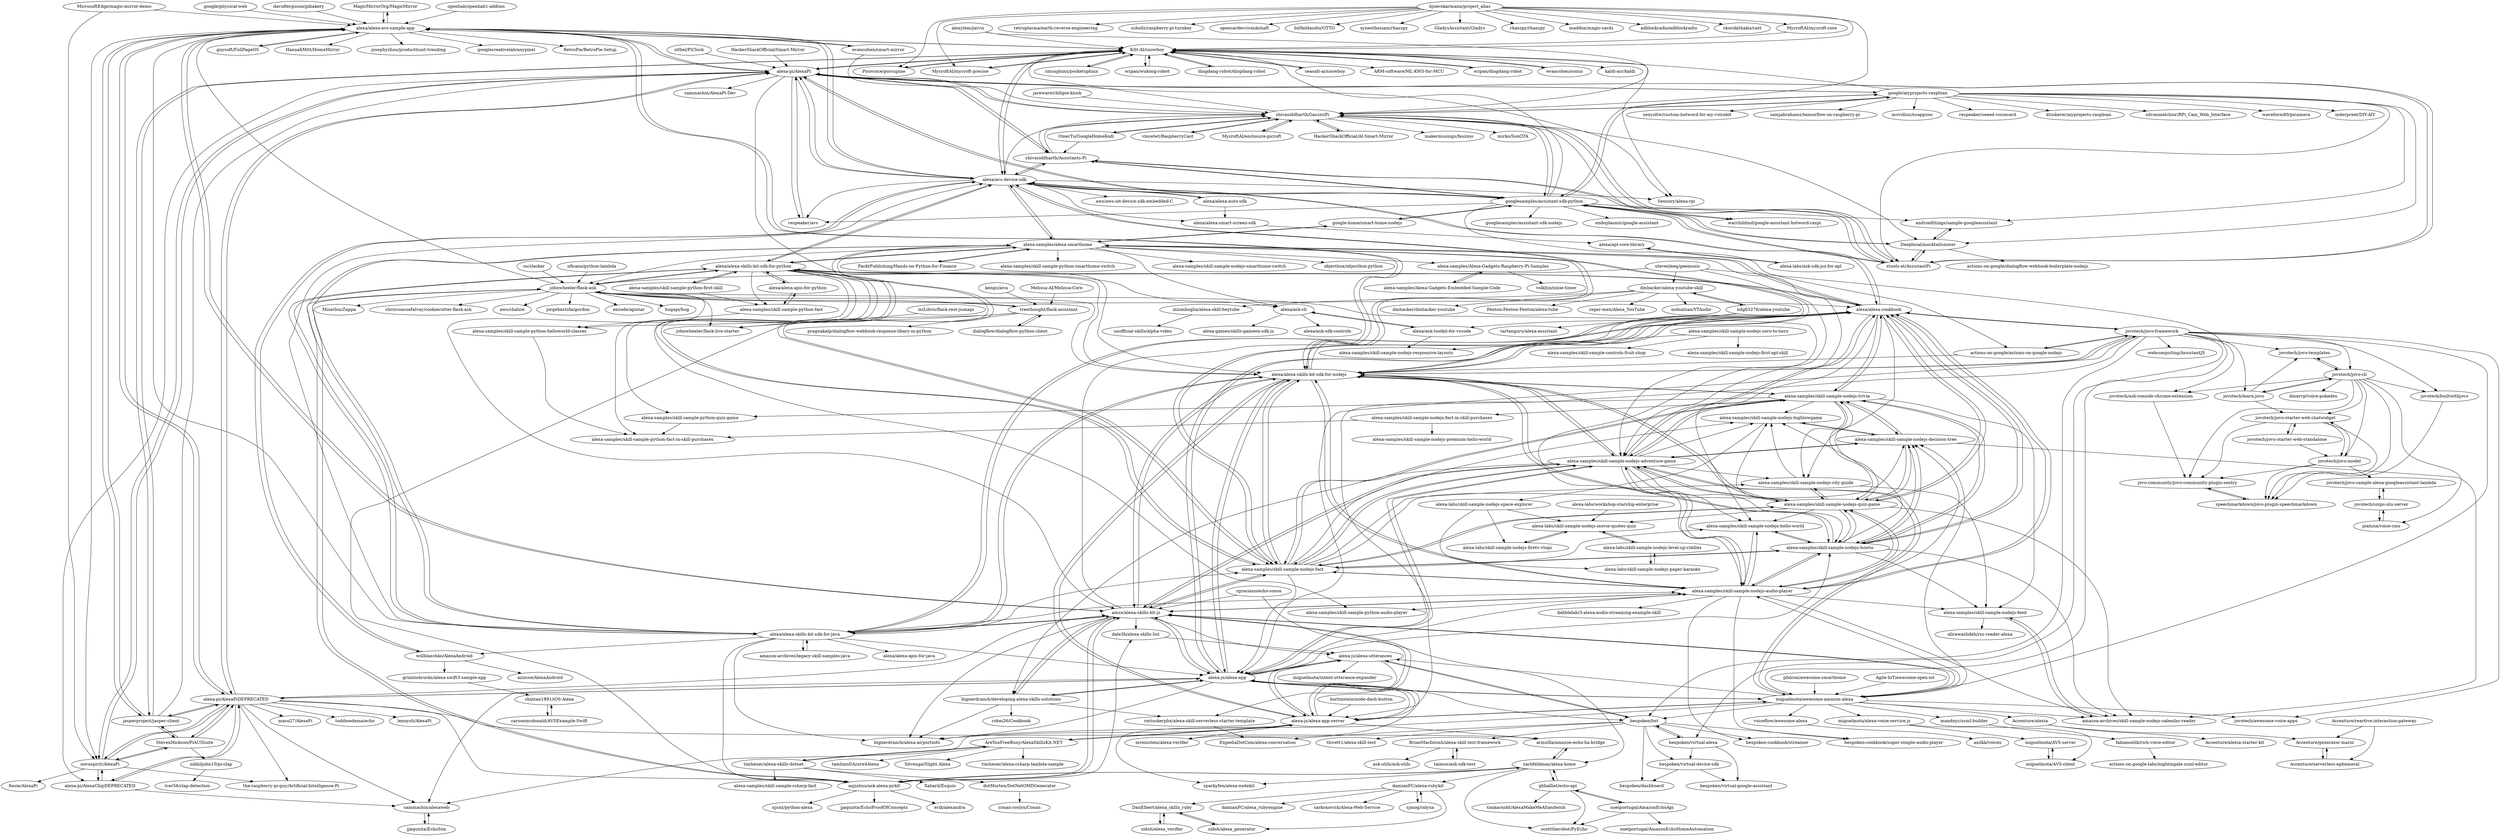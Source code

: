 digraph G {
"MagicMirrorOrg/MagicMirror" -> "alexa/alexa-avs-sample-app" ["e"=1]
"dingdang-robot/dingdang-robot" -> "Kitt-AI/snowboy" ["e"=1]
"cmusphinx/pocketsphinx" -> "Kitt-AI/snowboy" ["e"=1]
"openhab/openhab1-addons" -> "alexa/alexa-avs-sample-app" ["e"=1]
"wzpan/wukong-robot" -> "Kitt-AI/snowboy" ["e"=1]
"shivasiddharth/Assistants-Pi" -> "shivasiddharth/GassistPi"
"shivasiddharth/Assistants-Pi" -> "alexa-pi/AlexaPi"
"shivasiddharth/Assistants-Pi" -> "xtools-at/AssistantPi"
"shivasiddharth/Assistants-Pi" -> "googlesamples/assistant-sdk-python"
"shivasiddharth/Assistants-Pi" -> "alexa/avs-device-sdk"
"alexa/alexa-skills-kit-sdk-for-python" -> "alexa/alexa-apis-for-python"
"alexa/alexa-skills-kit-sdk-for-python" -> "alexa-samples/skill-sample-python-helloworld-classes"
"alexa/alexa-skills-kit-sdk-for-python" -> "johnwheeler/flask-ask"
"alexa/alexa-skills-kit-sdk-for-python" -> "alexa-samples/skill-sample-python-first-skill"
"alexa/alexa-skills-kit-sdk-for-python" -> "alexa-samples/skill-sample-python-fact"
"alexa/alexa-skills-kit-sdk-for-python" -> "alexa/alexa-skills-kit-sdk-for-java"
"alexa/alexa-skills-kit-sdk-for-python" -> "alexa/alexa-cookbook"
"alexa/alexa-skills-kit-sdk-for-python" -> "alexa/alexa-skills-kit-sdk-for-nodejs"
"alexa/alexa-skills-kit-sdk-for-python" -> "alexa-samples/alexa-smarthome"
"alexa/alexa-skills-kit-sdk-for-python" -> "alexa-samples/skill-sample-nodejs-fact"
"alexa/alexa-skills-kit-sdk-for-python" -> "alexa-samples/skill-sample-python-fact-in-skill-purchases"
"alexa/alexa-skills-kit-sdk-for-python" -> "alexa/avs-device-sdk"
"alexa/alexa-skills-kit-sdk-for-python" -> "alexa-samples/skill-sample-python-audio-player"
"alexa/alexa-skills-kit-sdk-for-python" -> "alexa-samples/skill-sample-python-quiz-game"
"alexa/alexa-skills-kit-sdk-for-python" -> "alexa/ask-cli"
"Picovoice/porcupine" -> "Kitt-AI/snowboy" ["e"=1]
"voiceflow/awesome-alexa" -> "anilkk/voicex"
"jasperproject/jasper-client" -> "alexa/alexa-avs-sample-app" ["e"=1]
"jasperproject/jasper-client" -> "Kitt-AI/snowboy" ["e"=1]
"jasperproject/jasper-client" -> "StevenHickson/PiAUISuite" ["e"=1]
"jasperproject/jasper-client" -> "alexa-pi/AlexaPiDEPRECATED" ["e"=1]
"jasperproject/jasper-client" -> "alexa-pi/AlexaPi" ["e"=1]
"Accenture/reactive-interaction-gateway" -> "Accenture/serverless-ephemeral" ["e"=1]
"Accenture/reactive-interaction-gateway" -> "Accenture/generator-mario" ["e"=1]
"MycroftAI/mycroft-precise" -> "Kitt-AI/snowboy" ["e"=1]
"bjoernkarmann/project_alias" -> "Picovoice/porcupine" ["e"=1]
"bjoernkarmann/project_alias" -> "Kitt-AI/snowboy"
"bjoernkarmann/project_alias" -> "retroplasma/earth-reverse-engineering" ["e"=1]
"bjoernkarmann/project_alias" -> "schollz/raspberry-pi-turnkey" ["e"=1]
"bjoernkarmann/project_alias" -> "MycroftAI/mycroft-precise" ["e"=1]
"bjoernkarmann/project_alias" -> "opencardev/crankshaft" ["e"=1]
"bjoernkarmann/project_alias" -> "bitfieldaudio/OTTO" ["e"=1]
"bjoernkarmann/project_alias" -> "synesthesiam/rhasspy" ["e"=1]
"bjoernkarmann/project_alias" -> "GladysAssistant/Gladys" ["e"=1]
"bjoernkarmann/project_alias" -> "rhasspy/rhasspy" ["e"=1]
"bjoernkarmann/project_alias" -> "maddox/magic-cards" ["e"=1]
"bjoernkarmann/project_alias" -> "MycroftAI/mycroft-core" ["e"=1]
"bjoernkarmann/project_alias" -> "adblockradio/adblockradio" ["e"=1]
"bjoernkarmann/project_alias" -> "shivasiddharth/GassistPi"
"bjoernkarmann/project_alias" -> "skorokithakis/catt" ["e"=1]
"os/slacker" -> "johnwheeler/flask-ask" ["e"=1]
"PacktPublishing/Hands-on-Python-for-Finance" -> "alexa-samples/alexa-smarthome" ["e"=1]
"pfalcon/awesome-smarthome" -> "miguelmota/awesome-amazon-alexa" ["e"=1]
"Accenture/serverless-ephemeral" -> "Accenture/generator-mario"
"jovotech/jovo-templates" -> "jovotech/jovo-cli"
"alexa-samples/Alexa-Gadgets-Raspberry-Pi-Samples" -> "alexa-samples/Alexa-Gadgets-Embedded-Sample-Code"
"alexa-samples/Alexa-Gadgets-Raspberry-Pi-Samples" -> "volkhin/nixie-timer"
"alexa-labs/workshop-starship-enterprise" -> "alexa-labs/skill-sample-nodejs-movie-quotes-quiz"
"amazon-archives/legacy-skill-samples-java" -> "alexa/alexa-skills-kit-sdk-for-java"
"dotMorten/DotNetOMDGenerator" -> "conan-roslyn/Conan"
"alexa/alexa-auto-sdk" -> "alexa/avs-device-sdk"
"alexa/alexa-auto-sdk" -> "alexa/alexa-smart-screen-sdk"
"fabiancelik/rich-voice-editor" -> "actions-on-google-labs/nightingale-ssml-editor"
"ndg63276/alexa-youtube" -> "dmhacker/alexa-youtube-skill"
"ndg63276/alexa-youtube" -> "alexa/ask-toolkit-for-vscode"
"ndg63276/alexa-youtube" -> "tartanguru/alexa-assistant" ["e"=1]
"alexa/alexa-apis-for-python" -> "alexa-samples/skill-sample-python-fact"
"alexa/alexa-apis-for-python" -> "alexa/alexa-skills-kit-sdk-for-python"
"alexa-samples/skill-sample-python-helloworld-classes" -> "alexa-samples/skill-sample-python-fact-in-skill-purchases"
"bespoken/virtual-alexa" -> "bespoken/virtual-device-sdk"
"bespoken/virtual-alexa" -> "bespoken/virtual-google-assistant"
"bespoken/virtual-alexa" -> "bespoken/bst"
"taimos/ask-sdk-test" -> "BrianMacIntosh/alexa-skill-test-framework"
"alexa/ask-toolkit-for-vscode" -> "alexa/ask-cli"
"alexa/ask-toolkit-for-vscode" -> "alexa-samples/skill-sample-nodejs-responsive-layouts"
"alexa-samples/skill-sample-nodejs-fact-in-skill-purchases" -> "alexa-samples/skill-sample-nodejs-premium-hello-world"
"alexa-samples/skill-sample-nodejs-fact-in-skill-purchases" -> "alexa-samples/skill-sample-python-fact-in-skill-purchases"
"jovotech/ask-console-chrome-extension" -> "jovo-community/jovo-community-plugin-sentry"
"alexa-labs/skill-sample-nodejs-movie-quotes-quiz" -> "alexa-labs/skill-sample-nodejs-level-up-riddles"
"alexa-labs/skill-sample-nodejs-movie-quotes-quiz" -> "alexa-labs/skill-sample-nodejs-firetv-vlogs"
"alexa-labs/skill-sample-nodejs-level-up-riddles" -> "alexa-labs/skill-sample-nodejs-movie-quotes-quiz"
"alexa-labs/skill-sample-nodejs-level-up-riddles" -> "alexa-labs/skill-sample-nodejs-pager-karaoke"
"jovotech/learn-jovo" -> "jovotech/jovo-cli"
"jovotech/learn-jovo" -> "jovotech/jovo-templates"
"jovotech/learn-jovo" -> "jovotech/jovo-starter-web-chatwidget"
"alexa/alexa-smart-screen-sdk" -> "alexa/apl-core-library"
"alexa-labs/skill-sample-nodejs-space-explorer" -> "alexa-labs/skill-sample-nodejs-firetv-vlogs"
"alexa-labs/skill-sample-nodejs-space-explorer" -> "alexa-labs/skill-sample-nodejs-pager-karaoke"
"alexa-labs/skill-sample-nodejs-space-explorer" -> "alexa-labs/skill-sample-nodejs-movie-quotes-quiz"
"alexa-samples/Alexa-Gadgets-Embedded-Sample-Code" -> "alexa-samples/Alexa-Gadgets-Raspberry-Pi-Samples"
"jovotech/builtwithjovo" -> "speechmarkdown/jovo-plugin-speechmarkdown"
"alexa-labs/skill-sample-nodejs-pager-karaoke" -> "alexa-labs/skill-sample-nodejs-level-up-riddles"
"alexa-labs/skill-sample-nodejs-firetv-vlogs" -> "alexa-labs/skill-sample-nodejs-movie-quotes-quiz"
"jovotech/jovo-model" -> "jovotech/jovo-starter-web-chatwidget"
"jovotech/jovo-model" -> "jovo-community/jovo-community-plugin-sentry"
"jovotech/jovo-model" -> "speechmarkdown/jovo-plugin-speechmarkdown"
"jovotech/jovo-model" -> "jovotech/jovo-sample-alexa-googleassistant-lambda"
"speechmarkdown/jovo-plugin-speechmarkdown" -> "jovo-community/jovo-community-plugin-sentry"
"google/physical-web" -> "alexa/alexa-avs-sample-app" ["e"=1]
"dialogflow/dialogflow-python-client" -> "treethought/flask-assistant" ["e"=1]
"zachfeldman/alexa-home" -> "ghballiet/echo-api"
"zachfeldman/alexa-home" -> "sparkyfen/alexa-nodekit"
"zachfeldman/alexa-home" -> "armzilla/amazon-echo-ha-bridge" ["e"=1]
"zachfeldman/alexa-home" -> "damianFC/alexa-rubykit"
"zachfeldman/alexa-home" -> "scotttherobot/PyEcho"
"zachfeldman/alexa-home" -> "anjishnu/ask-alexa-pykit"
"noelportugal/AmazonEchoApi" -> "ghballiet/echo-api"
"noelportugal/AmazonEchoApi" -> "noelportugal/AmazonEchoHomeAutomation"
"noelportugal/AmazonEchoApi" -> "scotttherobot/PyEcho"
"alexa-samples/skill-sample-nodejs-zero-to-hero" -> "alexa-samples/skill-sample-nodejs-first-apl-skill"
"alexa-samples/skill-sample-nodejs-zero-to-hero" -> "alexa-samples/skill-sample-nodejs-responsive-layouts"
"alexa-samples/skill-sample-nodejs-zero-to-hero" -> "alexa-samples/skill-sample-controls-fruit-shop"
"nikhiljohn10/pi-clap" -> "iver56/clap-detection"
"ghballiet/echo-api" -> "noelportugal/AmazonEchoApi"
"ghballiet/echo-api" -> "timkarnold/AlexaMakeMeASandwich"
"ghballiet/echo-api" -> "zachfeldman/alexa-home"
"ghballiet/echo-api" -> "scotttherobot/PyEcho"
"alexa-samples/skill-sample-python-first-skill" -> "alexa-samples/skill-sample-python-fact"
"alexa-samples/skill-sample-python-first-skill" -> "alexa/alexa-skills-kit-sdk-for-python"
"mlomboglia/alexa-skill-heytube" -> "unofficial-skills/alpha-video"
"alexa-labs/ask-sdk-jsx-for-apl" -> "alexa/apl-core-library"
"alexa/apl-core-library" -> "alexa-labs/ask-sdk-jsx-for-apl"
"jovo-community/jovo-community-plugin-sentry" -> "speechmarkdown/jovo-plugin-speechmarkdown"
"armzilla/amazon-echo-ha-bridge" -> "zachfeldman/alexa-home" ["e"=1]
"alexa-js/alexa-app" -> "alexa-js/alexa-app-server"
"alexa-js/alexa-app" -> "amzn/alexa-skills-kit-js"
"alexa-js/alexa-app" -> "alexa-js/alexa-utterances"
"alexa-js/alexa-app" -> "alexa/alexa-skills-kit-sdk-for-nodejs"
"alexa-js/alexa-app" -> "mreinstein/alexa-verifier"
"alexa-js/alexa-app" -> "alexa/alexa-cookbook"
"alexa-js/alexa-app" -> "miguelmota/awesome-amazon-alexa"
"alexa-js/alexa-app" -> "bignerdranch/developing-alexa-skills-solutions"
"alexa-js/alexa-app" -> "alexa-samples/skill-sample-nodejs-adventure-game"
"alexa-js/alexa-app" -> "alexa-samples/skill-sample-nodejs-howto"
"alexa-js/alexa-app" -> "alexa-samples/skill-sample-nodejs-audio-player"
"alexa-js/alexa-app" -> "alexa-pi/AlexaPiDEPRECATED"
"alexa-js/alexa-app" -> "bespoken/bst"
"alexa-js/alexa-app" -> "sammachin/alexaweb"
"alexa-js/alexa-app" -> "bignerdranch/alexa-airportinfo"
"alexa-js/alexa-app-server" -> "alexa-js/alexa-app"
"alexa-js/alexa-app-server" -> "alexa-js/alexa-utterances"
"alexa-js/alexa-app-server" -> "mreinstein/alexa-verifier"
"alexa-js/alexa-app-server" -> "AreYouFreeBusy/AlexaSkillsKit.NET"
"alexa-js/alexa-app-server" -> "miguelmota/awesome-amazon-alexa"
"alexa-js/alexa-app-server" -> "amzn/alexa-skills-kit-js"
"alexa-js/alexa-app-server" -> "sparkyfen/alexa-nodekit"
"alexa-js/alexa-app-server" -> "alexa/alexa-skills-kit-sdk-for-nodejs"
"alexa-js/alexa-app-server" -> "armzilla/amazon-echo-ha-bridge" ["e"=1]
"alexa-js/alexa-app-server" -> "bignerdranch/alexa-airportinfo"
"amzn/alexa-skills-kit-js" -> "alexa-js/alexa-app"
"amzn/alexa-skills-kit-js" -> "alexa/alexa-skills-kit-sdk-for-nodejs"
"amzn/alexa-skills-kit-js" -> "alexa/alexa-skills-kit-sdk-for-java"
"amzn/alexa-skills-kit-js" -> "alexa-samples/skill-sample-nodejs-adventure-game"
"amzn/alexa-skills-kit-js" -> "bignerdranch/developing-alexa-skills-solutions"
"amzn/alexa-skills-kit-js" -> "anjishnu/ask-alexa-pykit"
"amzn/alexa-skills-kit-js" -> "alexa-js/alexa-app-server"
"amzn/alexa-skills-kit-js" -> "alexa-samples/skill-sample-nodejs-fact"
"amzn/alexa-skills-kit-js" -> "alexa/alexa-avs-sample-app"
"amzn/alexa-skills-kit-js" -> "dale3h/alexa-skills-list"
"amzn/alexa-skills-kit-js" -> "alexa-samples/skill-sample-nodejs-audio-player"
"amzn/alexa-skills-kit-js" -> "alexa/alexa-cookbook"
"amzn/alexa-skills-kit-js" -> "bignerdranch/alexa-airportinfo"
"amzn/alexa-skills-kit-js" -> "miguelmota/awesome-amazon-alexa"
"amzn/alexa-skills-kit-js" -> "alexa-js/alexa-utterances"
"alexa/alexa-skills-kit-sdk-for-java" -> "amzn/alexa-skills-kit-js"
"alexa/alexa-skills-kit-sdk-for-java" -> "amazon-archives/legacy-skill-samples-java"
"alexa/alexa-skills-kit-sdk-for-java" -> "alexa/alexa-skills-kit-sdk-for-nodejs"
"alexa/alexa-skills-kit-sdk-for-java" -> "alexa/alexa-cookbook"
"alexa/alexa-skills-kit-sdk-for-java" -> "alexa/alexa-skills-kit-sdk-for-python"
"alexa/alexa-skills-kit-sdk-for-java" -> "alexa/alexa-apis-for-java"
"alexa/alexa-skills-kit-sdk-for-java" -> "willblaschko/AlexaAndroid"
"alexa/alexa-skills-kit-sdk-for-java" -> "alexa-samples/alexa-smarthome"
"alexa/alexa-skills-kit-sdk-for-java" -> "alexa-samples/skill-sample-nodejs-audio-player"
"alexa/alexa-skills-kit-sdk-for-java" -> "alexa-samples/skill-sample-nodejs-fact"
"alexa/alexa-skills-kit-sdk-for-java" -> "alexa-js/alexa-app"
"alexa/alexa-skills-kit-sdk-for-java" -> "anjishnu/ask-alexa-pykit"
"alexa/alexa-skills-kit-sdk-for-java" -> "alexa/avs-device-sdk"
"alexa/alexa-skills-kit-sdk-for-java" -> "bignerdranch/alexa-airportinfo"
"alexa/alexa-skills-kit-sdk-for-java" -> "alexa/alexa-avs-sample-app"
"rgraciano/echo-sonos" -> "zachfeldman/alexa-home" ["e"=1]
"rgraciano/echo-sonos" -> "amzn/alexa-skills-kit-js" ["e"=1]
"vincelwt/RaspberryCast" -> "shivasiddharth/GassistPi" ["e"=1]
"jjaquinta/EchoSim" -> "sammachin/alexaweb"
"n0bel/PiClock" -> "alexa-pi/AlexaPi" ["e"=1]
"anjishnu/ask-alexa-pykit" -> "johnwheeler/flask-ask"
"anjishnu/ask-alexa-pykit" -> "zachfeldman/alexa-home"
"anjishnu/ask-alexa-pykit" -> "amzn/alexa-skills-kit-js"
"anjishnu/ask-alexa-pykit" -> "jjaquinta/EchoProofOfConcepts"
"anjishnu/ask-alexa-pykit" -> "erik/alexandra" ["e"=1]
"anjishnu/ask-alexa-pykit" -> "njsnx/python-alexa"
"anjishnu/ask-alexa-pykit" -> "dale3h/alexa-skills-list"
"jovotech/snips-nlu-server" -> "jovotech/jovo-sample-alexa-googleassistant-lambda"
"jovotech/snips-nlu-server" -> "pialuna/voice-cms"
"seasalt-ai/snowboy" -> "Kitt-AI/snowboy" ["e"=1]
"AreYouFreeBusy/AlexaSkillsKit.NET" -> "tamhinsf/Azure4Alexa"
"AreYouFreeBusy/AlexaSkillsKit.NET" -> "timheuer/alexa-skills-dotnet"
"AreYouFreeBusy/AlexaSkillsKit.NET" -> "Silvenga/Slight.Alexa"
"AreYouFreeBusy/AlexaSkillsKit.NET" -> "timheuer/alexa-csharp-lambda-sample"
"AreYouFreeBusy/AlexaSkillsKit.NET" -> "alexa-js/alexa-app-server"
"pialuna/voice-cms" -> "jovotech/snips-nlu-server"
"damianFC/alexa-rubykit" -> "DanElbert/alexa_skills_ruby"
"damianFC/alexa-rubykit" -> "damianFC/alexa_rubyengine"
"damianFC/alexa-rubykit" -> "sidoh/alexa_generator"
"damianFC/alexa-rubykit" -> "sarkonovich/Alexa-Web-Service"
"damianFC/alexa-rubykit" -> "sjmog/ralyxa"
"jovotech/jovo-starter-web-chatwidget" -> "jovotech/jovo-model"
"jovotech/jovo-starter-web-chatwidget" -> "speechmarkdown/jovo-plugin-speechmarkdown"
"jovotech/jovo-starter-web-chatwidget" -> "jovo-community/jovo-community-plugin-sentry"
"jovotech/jovo-starter-web-chatwidget" -> "jovotech/jovo-starter-web-standalone"
"sidoh/alexa_generator" -> "DanElbert/alexa_skills_ruby"
"jovotech/jovo-starter-web-standalone" -> "jovotech/jovo-model"
"jovotech/jovo-starter-web-standalone" -> "jovotech/jovo-starter-web-chatwidget"
"alexa-pi/AlexaPiDEPRECATED" -> "novaspirit/AlexaPi"
"alexa-pi/AlexaPiDEPRECATED" -> "alexa-pi/AlexaPi"
"alexa-pi/AlexaPiDEPRECATED" -> "alexa-pi/AlexaChipDEPRECATED"
"alexa-pi/AlexaPiDEPRECATED" -> "alexa/alexa-avs-sample-app"
"alexa-pi/AlexaPiDEPRECATED" -> "maso27/AlexaPi"
"alexa-pi/AlexaPiDEPRECATED" -> "sammachin/alexaweb"
"alexa-pi/AlexaPiDEPRECATED" -> "StevenHickson/PiAUISuite"
"alexa-pi/AlexaPiDEPRECATED" -> "anjishnu/ask-alexa-pykit"
"alexa-pi/AlexaPiDEPRECATED" -> "alexa-js/alexa-app"
"alexa-pi/AlexaPiDEPRECATED" -> "toddmedema/echo" ["e"=1]
"alexa-pi/AlexaPiDEPRECATED" -> "the-raspberry-pi-guy/Artificial-Intelligence-Pi"
"alexa-pi/AlexaPiDEPRECATED" -> "armzilla/amazon-echo-ha-bridge" ["e"=1]
"alexa-pi/AlexaPiDEPRECATED" -> "amzn/alexa-skills-kit-js"
"alexa-pi/AlexaPiDEPRECATED" -> "jasperproject/jasper-client" ["e"=1]
"alexa-pi/AlexaPiDEPRECATED" -> "lennysh/AlexaPi"
"evancohen/smart-mirror" -> "alexa/alexa-avs-sample-app" ["e"=1]
"evancohen/smart-mirror" -> "shivasiddharth/GassistPi" ["e"=1]
"Melissa-AI/Melissa-Core" -> "treethought/flask-assistant" ["e"=1]
"guysoft/FullPageOS" -> "alexa/alexa-avs-sample-app" ["e"=1]
"novaspirit/AlexaPi" -> "alexa-pi/AlexaPiDEPRECATED"
"novaspirit/AlexaPi" -> "the-raspberry-pi-guy/Artificial-Intelligence-Pi"
"novaspirit/AlexaPi" -> "flooie/AlexaPi"
"novaspirit/AlexaPi" -> "StevenHickson/PiAUISuite"
"novaspirit/AlexaPi" -> "alexa-pi/AlexaPi"
"novaspirit/AlexaPi" -> "alexa-pi/AlexaChipDEPRECATED"
"kengz/aiva" -> "treethought/flask-assistant" ["e"=1]
"hortinstein/node-dash-button" -> "alexa-js/alexa-app-server" ["e"=1]
"alexa-pi/AlexaChipDEPRECATED" -> "alexa-pi/AlexaPiDEPRECATED"
"alexa-pi/AlexaChipDEPRECATED" -> "sammachin/alexaweb"
"alexa-pi/AlexaChipDEPRECATED" -> "novaspirit/AlexaPi"
"alexa-js/alexa-utterances" -> "alexa-js/alexa-app"
"alexa-js/alexa-utterances" -> "alexa-js/alexa-app-server"
"alexa-js/alexa-utterances" -> "miguelmota/intent-utterance-expander"
"alexa-js/alexa-utterances" -> "bespoken/bst"
"alexa-js/alexa-utterances" -> "rmtuckerphx/alexa-skill-serverless-starter-template"
"miguelmota/awesome-amazon-alexa" -> "alexa-js/alexa-app"
"miguelmota/awesome-amazon-alexa" -> "alexa-js/alexa-app-server"
"miguelmota/awesome-amazon-alexa" -> "voiceflow/awesome-alexa"
"miguelmota/awesome-amazon-alexa" -> "sammachin/alexaweb"
"miguelmota/awesome-amazon-alexa" -> "miguelmota/alexa-voice-service.js"
"miguelmota/awesome-amazon-alexa" -> "bespoken/bst"
"miguelmota/awesome-amazon-alexa" -> "alexa-js/alexa-utterances"
"miguelmota/awesome-amazon-alexa" -> "alexa-samples/skill-sample-nodejs-adventure-game"
"miguelmota/awesome-amazon-alexa" -> "jovotech/awesome-voice-apps"
"miguelmota/awesome-amazon-alexa" -> "alexa-samples/skill-sample-nodejs-decision-tree"
"miguelmota/awesome-amazon-alexa" -> "amazon-archives/skill-sample-nodejs-calendar-reader"
"miguelmota/awesome-amazon-alexa" -> "Accenture/alexia"
"miguelmota/awesome-amazon-alexa" -> "amzn/alexa-skills-kit-js"
"miguelmota/awesome-amazon-alexa" -> "alexa-samples/skill-sample-nodejs-audio-player"
"miguelmota/awesome-amazon-alexa" -> "mandnyc/ssml-builder"
"Accenture/generator-mario" -> "Accenture/serverless-ephemeral"
"sammachin/alexaweb" -> "jjaquinta/EchoSim"
"sidoh/alexa_verifier" -> "DanElbert/alexa_skills_ruby"
"jovotech/jovo-sample-alexa-googleassistant-lambda" -> "jovotech/snips-nlu-server"
"carsonmcdonald/AVSExample-Swift" -> "chintan1891/iOS-Alexa"
"miguelmota/AVS-server" -> "miguelmota/AVS-client"
"miguelmota/AVS-client" -> "miguelmota/AVS-server"
"alexa/alexa-avs-sample-app" -> "alexa-pi/AlexaPi"
"alexa/alexa-avs-sample-app" -> "alexa-pi/AlexaPiDEPRECATED"
"alexa/alexa-avs-sample-app" -> "Kitt-AI/snowboy"
"alexa/alexa-avs-sample-app" -> "alexa/alexa-skills-kit-sdk-for-nodejs"
"alexa/alexa-avs-sample-app" -> "jasperproject/jasper-client" ["e"=1]
"alexa/alexa-avs-sample-app" -> "amzn/alexa-skills-kit-js"
"alexa/alexa-avs-sample-app" -> "alexa/avs-device-sdk"
"alexa/alexa-avs-sample-app" -> "HannahMitt/HomeMirror" ["e"=1]
"alexa/alexa-avs-sample-app" -> "josephyzhou/producthunt-trending" ["e"=1]
"alexa/alexa-avs-sample-app" -> "MagicMirrorOrg/MagicMirror" ["e"=1]
"alexa/alexa-avs-sample-app" -> "googlecreativelab/anypixel" ["e"=1]
"alexa/alexa-avs-sample-app" -> "novaspirit/AlexaPi"
"alexa/alexa-avs-sample-app" -> "RetroPie/RetroPie-Setup" ["e"=1]
"alexa/alexa-avs-sample-app" -> "evancohen/smart-mirror" ["e"=1]
"alexa/alexa-avs-sample-app" -> "guysoft/FullPageOS" ["e"=1]
"willblaschko/AlexaAndroid" -> "azizcse/AlexaAndroid"
"willblaschko/AlexaAndroid" -> "alexa/avs-device-sdk"
"willblaschko/AlexaAndroid" -> "grimlockrocks/alexa-swift3-sample-app"
"Kitt-AI/snowboy" -> "Picovoice/porcupine" ["e"=1]
"Kitt-AI/snowboy" -> "seasalt-ai/snowboy" ["e"=1]
"Kitt-AI/snowboy" -> "cmusphinx/pocketsphinx" ["e"=1]
"Kitt-AI/snowboy" -> "wzpan/wukong-robot" ["e"=1]
"Kitt-AI/snowboy" -> "MycroftAI/mycroft-precise" ["e"=1]
"Kitt-AI/snowboy" -> "alexa/alexa-avs-sample-app"
"Kitt-AI/snowboy" -> "ARM-software/ML-KWS-for-MCU" ["e"=1]
"Kitt-AI/snowboy" -> "dingdang-robot/dingdang-robot" ["e"=1]
"Kitt-AI/snowboy" -> "alexa/avs-device-sdk"
"Kitt-AI/snowboy" -> "Sensory/alexa-rpi"
"Kitt-AI/snowboy" -> "jasperproject/jasper-client" ["e"=1]
"Kitt-AI/snowboy" -> "alexa-pi/AlexaPi"
"Kitt-AI/snowboy" -> "wzpan/dingdang-robot" ["e"=1]
"Kitt-AI/snowboy" -> "evancohen/sonus" ["e"=1]
"Kitt-AI/snowboy" -> "kaldi-asr/kaldi" ["e"=1]
"MycroftAI/mycroft-core" -> "Kitt-AI/snowboy" ["e"=1]
"alexylem/jarvis" -> "Kitt-AI/snowboy" ["e"=1]
"alexylem/jarvis" -> "shivasiddharth/GassistPi" ["e"=1]
"Agile-IoT/awesome-open-iot" -> "miguelmota/awesome-amazon-alexa" ["e"=1]
"johnwheeler/flask-ask" -> "anjishnu/ask-alexa-pykit"
"johnwheeler/flask-ask" -> "treethought/flask-assistant"
"johnwheeler/flask-ask" -> "alexa/alexa-skills-kit-sdk-for-python"
"johnwheeler/flask-ask" -> "Miserlou/Zappa" ["e"=1]
"johnwheeler/flask-ask" -> "chrisvoncsefalvay/cookiecutter-flask-ask"
"johnwheeler/flask-ask" -> "amzn/alexa-skills-kit-js"
"johnwheeler/flask-ask" -> "alexa/alexa-skills-kit-sdk-for-nodejs"
"johnwheeler/flask-ask" -> "johnwheeler/flask-live-starter"
"johnwheeler/flask-ask" -> "alexa/alexa-cookbook"
"johnwheeler/flask-ask" -> "aws/chalice" ["e"=1]
"johnwheeler/flask-ask" -> "alexa/alexa-avs-sample-app"
"johnwheeler/flask-ask" -> "jorgebastida/gordon" ["e"=1]
"johnwheeler/flask-ask" -> "encode/apistar" ["e"=1]
"johnwheeler/flask-ask" -> "hugapi/hug" ["e"=1]
"johnwheeler/flask-ask" -> "alexa-samples/skill-sample-nodejs-adventure-game"
"nficano/python-lambda" -> "johnwheeler/flask-ask" ["e"=1]
"MicrosoftEdge/magic-mirror-demo" -> "alexa/alexa-avs-sample-app" ["e"=1]
"MicrosoftEdge/magic-mirror-demo" -> "novaspirit/AlexaPi" ["e"=1]
"jareware/chilipie-kiosk" -> "shivasiddharth/GassistPi" ["e"=1]
"dale3h/alexa-skills-list" -> "alexa-js/alexa-utterances"
"miguelmota/alexa-voice-service.js" -> "miguelmota/AVS-server"
"miguelmota/alexa-voice-service.js" -> "miguelmota/AVS-client"
"DanElbert/alexa_skills_ruby" -> "sidoh/alexa_verifier"
"DanElbert/alexa_skills_ruby" -> "sidoh/alexa_generator"
"Accenture/alexia" -> "Accenture/alexia-starter-kit"
"Accenture/alexia" -> "Accenture/generator-mario"
"alexa-samples/skill-sample-nodejs-fact" -> "alexa/alexa-cookbook"
"alexa-samples/skill-sample-nodejs-fact" -> "alexa/alexa-skills-kit-sdk-for-nodejs"
"alexa-samples/skill-sample-nodejs-fact" -> "alexa-samples/skill-sample-nodejs-howto"
"alexa-samples/skill-sample-nodejs-fact" -> "alexa-samples/skill-sample-nodejs-quiz-game"
"alexa-samples/skill-sample-nodejs-fact" -> "alexa-samples/skill-sample-nodejs-trivia"
"alexa-samples/skill-sample-nodejs-fact" -> "alexa-samples/skill-sample-nodejs-adventure-game"
"alexa-samples/skill-sample-nodejs-fact" -> "amzn/alexa-skills-kit-js"
"alexa-samples/skill-sample-nodejs-fact" -> "alexa-samples/skill-sample-nodejs-audio-player"
"alexa-samples/skill-sample-nodejs-fact" -> "alexa-samples/skill-sample-nodejs-hello-world"
"alexa-samples/skill-sample-nodejs-fact" -> "alexa-samples/skill-sample-nodejs-city-guide"
"alexa-samples/skill-sample-nodejs-fact" -> "alexa/alexa-skills-kit-sdk-for-python"
"alexa-samples/skill-sample-nodejs-fact" -> "alexa-samples/alexa-smarthome"
"alexa-samples/skill-sample-nodejs-fact" -> "alexa-samples/skill-sample-nodejs-decision-tree"
"alexa-samples/skill-sample-nodejs-fact" -> "alexa-js/alexa-app"
"alexa-samples/skill-sample-nodejs-fact" -> "alexa-samples/skill-sample-nodejs-highlowgame"
"alexa-samples/skill-sample-nodejs-trivia" -> "alexa-samples/skill-sample-nodejs-quiz-game"
"alexa-samples/skill-sample-nodejs-trivia" -> "alexa-samples/skill-sample-nodejs-decision-tree"
"alexa-samples/skill-sample-nodejs-trivia" -> "alexa-samples/skill-sample-nodejs-adventure-game"
"alexa-samples/skill-sample-nodejs-trivia" -> "alexa-samples/skill-sample-nodejs-howto"
"alexa-samples/skill-sample-nodejs-trivia" -> "alexa-samples/skill-sample-nodejs-fact"
"alexa-samples/skill-sample-nodejs-trivia" -> "alexa-samples/skill-sample-nodejs-highlowgame"
"alexa-samples/skill-sample-nodejs-trivia" -> "alexa-samples/skill-sample-python-quiz-game"
"alexa-samples/skill-sample-nodejs-trivia" -> "alexa-samples/skill-sample-nodejs-fact-in-skill-purchases"
"alexa-samples/skill-sample-nodejs-trivia" -> "alexa/alexa-skills-kit-sdk-for-nodejs"
"alexa-samples/skill-sample-nodejs-trivia" -> "alexa-samples/skill-sample-nodejs-city-guide"
"alexa-samples/skill-sample-nodejs-trivia" -> "alexa/alexa-cookbook"
"alexa-samples/skill-sample-nodejs-trivia" -> "alexa-samples/skill-sample-nodejs-feed"
"alexa-pi/AlexaPi" -> "alexa-pi/AlexaPiDEPRECATED"
"alexa-pi/AlexaPi" -> "respeaker/avs" ["e"=1]
"alexa-pi/AlexaPi" -> "alexa/alexa-avs-sample-app"
"alexa-pi/AlexaPi" -> "xtools-at/AssistantPi"
"alexa-pi/AlexaPi" -> "alexa/avs-device-sdk"
"alexa-pi/AlexaPi" -> "shivasiddharth/Assistants-Pi"
"alexa-pi/AlexaPi" -> "Kitt-AI/snowboy"
"alexa-pi/AlexaPi" -> "shivasiddharth/GassistPi"
"alexa-pi/AlexaPi" -> "novaspirit/AlexaPi"
"alexa-pi/AlexaPi" -> "alexa-pi/AlexaChipDEPRECATED"
"alexa-pi/AlexaPi" -> "sammachin/AlexaPi-Dev"
"alexa-pi/AlexaPi" -> "googlesamples/assistant-sdk-python"
"alexa-pi/AlexaPi" -> "google/aiyprojects-raspbian"
"alexa-pi/AlexaPi" -> "alexa/alexa-skills-kit-sdk-for-nodejs"
"alexa-pi/AlexaPi" -> "Sensory/alexa-rpi"
"alexa/alexa-skills-kit-sdk-for-nodejs" -> "alexa/alexa-cookbook"
"alexa/alexa-skills-kit-sdk-for-nodejs" -> "alexa-samples/skill-sample-nodejs-fact"
"alexa/alexa-skills-kit-sdk-for-nodejs" -> "alexa-js/alexa-app"
"alexa/alexa-skills-kit-sdk-for-nodejs" -> "amzn/alexa-skills-kit-js"
"alexa/alexa-skills-kit-sdk-for-nodejs" -> "alexa-samples/skill-sample-nodejs-adventure-game"
"alexa/alexa-skills-kit-sdk-for-nodejs" -> "alexa-samples/skill-sample-nodejs-audio-player"
"alexa/alexa-skills-kit-sdk-for-nodejs" -> "alexa/alexa-skills-kit-sdk-for-java"
"alexa/alexa-skills-kit-sdk-for-nodejs" -> "alexa-samples/skill-sample-nodejs-howto"
"alexa/alexa-skills-kit-sdk-for-nodejs" -> "alexa/alexa-avs-sample-app"
"alexa/alexa-skills-kit-sdk-for-nodejs" -> "alexa-samples/alexa-smarthome"
"alexa/alexa-skills-kit-sdk-for-nodejs" -> "alexa-samples/skill-sample-nodejs-trivia"
"alexa/alexa-skills-kit-sdk-for-nodejs" -> "jovotech/jovo-framework"
"alexa/alexa-skills-kit-sdk-for-nodejs" -> "alexa-js/alexa-app-server"
"alexa/alexa-skills-kit-sdk-for-nodejs" -> "alexa/avs-device-sdk"
"alexa/alexa-skills-kit-sdk-for-nodejs" -> "alexa-samples/skill-sample-nodejs-quiz-game"
"bignerdranch/developing-alexa-skills-solutions" -> "bignerdranch/alexa-airportinfo"
"bignerdranch/developing-alexa-skills-solutions" -> "amzn/alexa-skills-kit-js"
"bignerdranch/developing-alexa-skills-solutions" -> "robm26/Cookbook"
"bignerdranch/developing-alexa-skills-solutions" -> "rmtuckerphx/alexa-skill-serverless-starter-template"
"bignerdranch/developing-alexa-skills-solutions" -> "alexa-js/alexa-app"
"alexa-samples/skill-sample-nodejs-audio-player" -> "alexa/alexa-skills-kit-sdk-for-nodejs"
"alexa-samples/skill-sample-nodejs-audio-player" -> "alexa/alexa-cookbook"
"alexa-samples/skill-sample-nodejs-audio-player" -> "alexa-samples/skill-sample-nodejs-decision-tree"
"alexa-samples/skill-sample-nodejs-audio-player" -> "alexa-samples/skill-sample-nodejs-quiz-game"
"alexa-samples/skill-sample-nodejs-audio-player" -> "alexa-samples/skill-sample-nodejs-howto"
"alexa-samples/skill-sample-nodejs-audio-player" -> "alexa-samples/skill-sample-nodejs-feed"
"alexa-samples/skill-sample-nodejs-audio-player" -> "amazon-archives/skill-sample-nodejs-calendar-reader"
"alexa-samples/skill-sample-nodejs-audio-player" -> "bespoken-cookbook/super-simple-audio-player"
"alexa-samples/skill-sample-nodejs-audio-player" -> "alexa-samples/skill-sample-nodejs-hello-world"
"alexa-samples/skill-sample-nodejs-audio-player" -> "alexa-samples/skill-sample-python-audio-player"
"alexa-samples/skill-sample-nodejs-audio-player" -> "bespoken-cookbook/streamer"
"alexa-samples/skill-sample-nodejs-audio-player" -> "alexa-samples/skill-sample-nodejs-adventure-game"
"alexa-samples/skill-sample-nodejs-audio-player" -> "dabblelab/3-alexa-audio-streaming-example-skill"
"alexa-samples/skill-sample-nodejs-audio-player" -> "alexa-samples/skill-sample-nodejs-fact"
"alexa-samples/skill-sample-nodejs-audio-player" -> "amzn/alexa-skills-kit-js"
"alexa-samples/skill-sample-nodejs-adventure-game" -> "alexa-samples/skill-sample-nodejs-decision-tree"
"alexa-samples/skill-sample-nodejs-adventure-game" -> "alexa/alexa-skills-kit-sdk-for-nodejs"
"alexa-samples/skill-sample-nodejs-adventure-game" -> "alexa-samples/skill-sample-nodejs-trivia"
"alexa-samples/skill-sample-nodejs-adventure-game" -> "amzn/alexa-skills-kit-js"
"alexa-samples/skill-sample-nodejs-adventure-game" -> "alexa/alexa-cookbook"
"alexa-samples/skill-sample-nodejs-adventure-game" -> "alexa-samples/skill-sample-nodejs-fact"
"alexa-samples/skill-sample-nodejs-adventure-game" -> "alexa-samples/skill-sample-nodejs-quiz-game"
"alexa-samples/skill-sample-nodejs-adventure-game" -> "alexa-samples/skill-sample-nodejs-highlowgame"
"alexa-samples/skill-sample-nodejs-adventure-game" -> "alexa-js/alexa-app"
"alexa-samples/skill-sample-nodejs-adventure-game" -> "alexa-samples/skill-sample-nodejs-hello-world"
"alexa-samples/skill-sample-nodejs-adventure-game" -> "miguelmota/awesome-amazon-alexa"
"alexa-samples/skill-sample-nodejs-adventure-game" -> "alexa-samples/skill-sample-nodejs-audio-player"
"alexa-samples/skill-sample-nodejs-adventure-game" -> "alexa-samples/skill-sample-nodejs-city-guide"
"alexa-samples/skill-sample-nodejs-adventure-game" -> "bignerdranch/developing-alexa-skills-solutions"
"alexa-samples/skill-sample-nodejs-adventure-game" -> "alexa-samples/skill-sample-nodejs-howto"
"alexa-samples/skill-sample-nodejs-hello-world" -> "alexa-samples/skill-sample-nodejs-howto"
"alexa-samples/skill-sample-nodejs-hello-world" -> "alexa-samples/skill-sample-nodejs-audio-player"
"HackerShackOfficial/Smart-Mirror" -> "alexa-pi/AlexaPi" ["e"=1]
"davidferguson/pibakery" -> "alexa/alexa-avs-sample-app" ["e"=1]
"evancohen/sonus" -> "Kitt-AI/snowboy" ["e"=1]
"alexa-samples/skill-sample-nodejs-howto" -> "alexa-samples/skill-sample-nodejs-fact"
"alexa-samples/skill-sample-nodejs-howto" -> "alexa-samples/skill-sample-nodejs-highlowgame"
"alexa-samples/skill-sample-nodejs-howto" -> "alexa-samples/skill-sample-nodejs-decision-tree"
"alexa-samples/skill-sample-nodejs-howto" -> "alexa-samples/skill-sample-nodejs-trivia"
"alexa-samples/skill-sample-nodejs-howto" -> "alexa-samples/skill-sample-nodejs-hello-world"
"alexa-samples/skill-sample-nodejs-howto" -> "alexa/alexa-skills-kit-sdk-for-nodejs"
"alexa-samples/skill-sample-nodejs-howto" -> "amazon-archives/skill-sample-nodejs-calendar-reader"
"alexa-samples/skill-sample-nodejs-howto" -> "alexa-samples/skill-sample-nodejs-quiz-game"
"alexa-samples/skill-sample-nodejs-howto" -> "alexa-samples/skill-sample-nodejs-audio-player"
"alexa-samples/skill-sample-nodejs-howto" -> "alexa/alexa-cookbook"
"alexa-samples/skill-sample-nodejs-howto" -> "alexa-samples/skill-sample-nodejs-feed"
"alexa-samples/skill-sample-nodejs-decision-tree" -> "alexa-samples/skill-sample-nodejs-highlowgame"
"alexa-samples/skill-sample-nodejs-decision-tree" -> "amazon-archives/skill-sample-nodejs-calendar-reader"
"alexa-samples/skill-sample-nodejs-decision-tree" -> "alexa-samples/skill-sample-nodejs-trivia"
"alexa-samples/skill-sample-nodejs-decision-tree" -> "alexa-samples/skill-sample-nodejs-adventure-game"
"alexa-samples/skill-sample-nodejs-decision-tree" -> "alexa-samples/skill-sample-nodejs-quiz-game"
"alexa-samples/skill-sample-nodejs-decision-tree" -> "alexa-samples/skill-sample-nodejs-howto"
"alexa-samples/skill-sample-nodejs-highlowgame" -> "alexa-samples/skill-sample-nodejs-decision-tree"
"alexa-samples/skill-sample-nodejs-highlowgame" -> "alexa-labs/skill-sample-nodejs-space-explorer"
"bespoken/bst" -> "bespoken/virtual-device-sdk"
"bespoken/bst" -> "bespoken/dashboard"
"bespoken/bst" -> "bespoken-cookbook/super-simple-audio-player"
"bespoken/bst" -> "alexa-js/alexa-utterances"
"bespoken/bst" -> "bespoken-cookbook/streamer"
"bespoken/bst" -> "ExpediaDotCom/alexa-conversation"
"bespoken/bst" -> "BrianMacIntosh/alexa-skill-test-framework"
"bespoken/bst" -> "bespoken/virtual-alexa"
"bespoken/bst" -> "tlovett1/alexa-skill-test"
"alexa-samples/skill-sample-nodejs-feed" -> "amazon-archives/skill-sample-nodejs-calendar-reader"
"alexa-samples/skill-sample-nodejs-feed" -> "alirawashdeh/rss-reader-alexa"
"chintan1891/iOS-Alexa" -> "carsonmcdonald/AVSExample-Swift"
"mandnyc/ssml-builder" -> "fabiancelik/rich-voice-editor"
"MycroftAI/enclosure-picroft" -> "shivasiddharth/GassistPi" ["e"=1]
"miLibris/flask-rest-jsonapi" -> "johnwheeler/flask-live-starter" ["e"=1]
"actions-on-google/actions-on-google-nodejs" -> "jovotech/jovo-framework" ["e"=1]
"actions-on-google/actions-on-google-nodejs" -> "alexa/alexa-skills-kit-sdk-for-nodejs" ["e"=1]
"treethought/flask-assistant" -> "johnwheeler/flask-ask"
"treethought/flask-assistant" -> "pragnakalp/dialogflow-webhook-response-libary-in-python" ["e"=1]
"treethought/flask-assistant" -> "dialogflow/dialogflow-python-client" ["e"=1]
"treethought/flask-assistant" -> "anjishnu/ask-alexa-pykit"
"treethought/flask-assistant" -> "johnwheeler/flask-live-starter"
"stevenleeg/geemusic" -> "alexa-samples/skill-sample-nodejs-audio-player" ["e"=1]
"stevenleeg/geemusic" -> "miguelmota/awesome-amazon-alexa" ["e"=1]
"stevenleeg/geemusic" -> "dmhacker/alexa-youtube-skill" ["e"=1]
"stevenleeg/geemusic" -> "johnwheeler/flask-ask" ["e"=1]
"HackerShackOfficial/AI-Smart-Mirror" -> "shivasiddharth/GassistPi" ["e"=1]
"timheuer/alexa-skills-dotnet" -> "AreYouFreeBusy/AlexaSkillsKit.NET"
"timheuer/alexa-skills-dotnet" -> "alexa-samples/skill-sample-csharp-fact"
"timheuer/alexa-skills-dotnet" -> "dotMorten/DotNetOMDGenerator"
"timheuer/alexa-skills-dotnet" -> "Xabaril/Esquio" ["e"=1]
"rmtuckerphx/alexa-skill-serverless-starter-template" -> "ExpediaDotCom/alexa-conversation"
"alexa/ask-cli" -> "alexa/ask-toolkit-for-vscode"
"alexa/ask-cli" -> "alexa-games/skills-gameon-sdk-js"
"alexa/ask-cli" -> "alexa/ask-sdk-controls"
"alexa-samples/skill-sample-nodejs-city-guide" -> "alexa-samples/skill-sample-nodejs-quiz-game"
"alexa-samples/skill-sample-nodejs-city-guide" -> "alexa-samples/skill-sample-nodejs-feed"
"alexa-samples/skill-sample-nodejs-city-guide" -> "alexa-samples/skill-sample-nodejs-highlowgame"
"amazon-archives/skill-sample-nodejs-calendar-reader" -> "alexa-samples/skill-sample-nodejs-feed"
"alexa-samples/alexa-smarthome" -> "PacktPublishing/Hands-on-Python-for-Finance" ["e"=1]
"alexa-samples/alexa-smarthome" -> "alexa/alexa-cookbook"
"alexa-samples/alexa-smarthome" -> "alexa/alexa-skills-kit-sdk-for-nodejs"
"alexa-samples/alexa-smarthome" -> "alexa-samples/skill-sample-python-smarthome-switch"
"alexa-samples/alexa-smarthome" -> "alexa/alexa-skills-kit-sdk-for-python"
"alexa-samples/alexa-smarthome" -> "alexa/ask-cli"
"alexa-samples/alexa-smarthome" -> "alexa-samples/skill-sample-nodejs-smarthome-switch"
"alexa-samples/alexa-smarthome" -> "google-home/smart-home-nodejs" ["e"=1]
"alexa-samples/alexa-smarthome" -> "alexa/avs-device-sdk"
"alexa-samples/alexa-smarthome" -> "alexa-samples/skill-sample-nodejs-fact"
"alexa-samples/alexa-smarthome" -> "alexa/alexa-skills-kit-sdk-for-java"
"alexa-samples/alexa-smarthome" -> "alexa-samples/Alexa-Gadgets-Raspberry-Pi-Samples"
"alexa-samples/alexa-smarthome" -> "alexa-samples/skill-sample-nodejs-adventure-game"
"alexa-samples/alexa-smarthome" -> "johnwheeler/flask-ask"
"alexa-samples/alexa-smarthome" -> "objectbox/objectbox-python" ["e"=1]
"googlesamples/assistant-sdk-python" -> "shivasiddharth/GassistPi"
"googlesamples/assistant-sdk-python" -> "google/aiyprojects-raspbian"
"googlesamples/assistant-sdk-python" -> "warchildmd/google-assistant-hotword-raspi"
"googlesamples/assistant-sdk-python" -> "xtools-at/AssistantPi"
"googlesamples/assistant-sdk-python" -> "alexa/avs-device-sdk"
"googlesamples/assistant-sdk-python" -> "shivasiddharth/Assistants-Pi"
"googlesamples/assistant-sdk-python" -> "endoplasmic/google-assistant" ["e"=1]
"googlesamples/assistant-sdk-python" -> "Deeplocal/mocktailsmixer"
"googlesamples/assistant-sdk-python" -> "androidthings/sample-googleassistant" ["e"=1]
"googlesamples/assistant-sdk-python" -> "Kitt-AI/snowboy"
"googlesamples/assistant-sdk-python" -> "alexa-pi/AlexaPi"
"googlesamples/assistant-sdk-python" -> "google-home/smart-home-nodejs" ["e"=1]
"googlesamples/assistant-sdk-python" -> "respeaker/avs" ["e"=1]
"googlesamples/assistant-sdk-python" -> "googlesamples/assistant-sdk-nodejs" ["e"=1]
"googlesamples/assistant-sdk-python" -> "actions-on-google/actions-on-google-nodejs" ["e"=1]
"alexa/alexa-cookbook" -> "alexa/alexa-skills-kit-sdk-for-nodejs"
"alexa/alexa-cookbook" -> "alexa-samples/skill-sample-nodejs-fact"
"alexa/alexa-cookbook" -> "alexa-samples/skill-sample-nodejs-quiz-game"
"alexa/alexa-cookbook" -> "alexa-samples/alexa-smarthome"
"alexa/alexa-cookbook" -> "alexa-samples/skill-sample-nodejs-adventure-game"
"alexa/alexa-cookbook" -> "alexa-js/alexa-app"
"alexa/alexa-cookbook" -> "alexa-samples/skill-sample-nodejs-audio-player"
"alexa/alexa-cookbook" -> "alexa-samples/skill-sample-nodejs-howto"
"alexa/alexa-cookbook" -> "alexa/alexa-skills-kit-sdk-for-java"
"alexa/alexa-cookbook" -> "alexa-samples/skill-sample-nodejs-hello-world"
"alexa/alexa-cookbook" -> "alexa-samples/skill-sample-nodejs-city-guide"
"alexa/alexa-cookbook" -> "alexa/alexa-skills-kit-sdk-for-python"
"alexa/alexa-cookbook" -> "alexa-samples/skill-sample-nodejs-trivia"
"alexa/alexa-cookbook" -> "jovotech/jovo-framework"
"alexa/alexa-cookbook" -> "alexa/avs-device-sdk"
"google/aiyprojects-raspbian" -> "googlesamples/assistant-sdk-python"
"google/aiyprojects-raspbian" -> "shivasiddharth/GassistPi"
"google/aiyprojects-raspbian" -> "alexa-pi/AlexaPi"
"google/aiyprojects-raspbian" -> "androidthings/sample-googleassistant" ["e"=1]
"google/aiyprojects-raspbian" -> "Kitt-AI/snowboy"
"google/aiyprojects-raspbian" -> "samjabrahams/tensorflow-on-raspberry-pi" ["e"=1]
"google/aiyprojects-raspbian" -> "xtools-at/AssistantPi"
"google/aiyprojects-raspbian" -> "Deeplocal/mocktailsmixer"
"google/aiyprojects-raspbian" -> "movidius/ncappzoo" ["e"=1]
"google/aiyprojects-raspbian" -> "respeaker/seeed-voicecard" ["e"=1]
"google/aiyprojects-raspbian" -> "ktinkerer/aiyprojects-raspbian"
"google/aiyprojects-raspbian" -> "silvanmelchior/RPi_Cam_Web_Interface" ["e"=1]
"google/aiyprojects-raspbian" -> "waveform80/picamera" ["e"=1]
"google/aiyprojects-raspbian" -> "inderpreet/DIY-AIY"
"google/aiyprojects-raspbian" -> "senyoltw/custom-hotword-for-aiy-voicekit"
"dmhacker/alexa-youtube-skill" -> "dmhacker/dmhacker-youtube"
"dmhacker/alexa-youtube-skill" -> "ndg63276/alexa-youtube"
"dmhacker/alexa-youtube-skill" -> "mlomboglia/alexa-skill-heytube"
"dmhacker/alexa-youtube-skill" -> "Fenton-Fenton-Fenton/alexa-tube"
"dmhacker/alexa-youtube-skill" -> "reger-men/Alexa_YouTube"
"dmhacker/alexa-youtube-skill" -> "mdnahian/YTAudio"
"alexa/avs-device-sdk" -> "alexa/alexa-smart-screen-sdk"
"alexa/avs-device-sdk" -> "alexa-pi/AlexaPi"
"alexa/avs-device-sdk" -> "Kitt-AI/snowboy"
"alexa/avs-device-sdk" -> "alexa/alexa-auto-sdk"
"alexa/avs-device-sdk" -> "willblaschko/AlexaAndroid"
"alexa/avs-device-sdk" -> "Sensory/alexa-rpi"
"alexa/avs-device-sdk" -> "alexa/alexa-skills-kit-sdk-for-nodejs"
"alexa/avs-device-sdk" -> "alexa/alexa-avs-sample-app"
"alexa/avs-device-sdk" -> "alexa/alexa-cookbook"
"alexa/avs-device-sdk" -> "respeaker/avs" ["e"=1]
"alexa/avs-device-sdk" -> "googlesamples/assistant-sdk-python"
"alexa/avs-device-sdk" -> "alexa-samples/alexa-smarthome"
"alexa/avs-device-sdk" -> "alexa/alexa-skills-kit-sdk-for-python"
"alexa/avs-device-sdk" -> "shivasiddharth/Assistants-Pi"
"alexa/avs-device-sdk" -> "aws/aws-iot-device-sdk-embedded-C" ["e"=1]
"alexa-samples/skill-sample-nodejs-quiz-game" -> "alexa-samples/skill-sample-nodejs-trivia"
"alexa-samples/skill-sample-nodejs-quiz-game" -> "alexa/alexa-cookbook"
"alexa-samples/skill-sample-nodejs-quiz-game" -> "alexa-samples/skill-sample-nodejs-city-guide"
"alexa-samples/skill-sample-nodejs-quiz-game" -> "alexa-samples/skill-sample-nodejs-fact"
"alexa-samples/skill-sample-nodejs-quiz-game" -> "alexa-samples/skill-sample-nodejs-decision-tree"
"alexa-samples/skill-sample-nodejs-quiz-game" -> "amazon-archives/skill-sample-nodejs-calendar-reader"
"alexa-samples/skill-sample-nodejs-quiz-game" -> "alexa-samples/skill-sample-nodejs-adventure-game"
"alexa-samples/skill-sample-nodejs-quiz-game" -> "alexa-samples/skill-sample-nodejs-howto"
"alexa-samples/skill-sample-nodejs-quiz-game" -> "alexa-samples/skill-sample-nodejs-audio-player"
"alexa-samples/skill-sample-nodejs-quiz-game" -> "alexa-samples/skill-sample-nodejs-highlowgame"
"alexa-samples/skill-sample-nodejs-quiz-game" -> "alexa-labs/skill-sample-nodejs-movie-quotes-quiz"
"alexa-samples/skill-sample-nodejs-quiz-game" -> "alexa-samples/skill-sample-nodejs-hello-world"
"alexa-samples/skill-sample-nodejs-quiz-game" -> "alexa/alexa-skills-kit-sdk-for-nodejs"
"Deeplocal/mocktailsmixer" -> "androidthings/sample-googleassistant" ["e"=1]
"Deeplocal/mocktailsmixer" -> "actions-on-google/dialogflow-webhook-boilerplate-nodejs" ["e"=1]
"Deeplocal/mocktailsmixer" -> "xtools-at/AssistantPi"
"Deeplocal/mocktailsmixer" -> "googlesamples/assistant-sdk-python"
"grimlockrocks/alexa-swift3-sample-app" -> "chintan1891/iOS-Alexa"
"sjmog/ralyxa" -> "damianFC/alexa-rubykit"
"BrianMacIntosh/alexa-skill-test-framework" -> "taimos/ask-sdk-test"
"BrianMacIntosh/alexa-skill-test-framework" -> "ask-utils/ask-utils"
"wzpan/dingdang-robot" -> "Kitt-AI/snowboy" ["e"=1]
"google-home/smart-home-nodejs" -> "alexa-samples/alexa-smarthome" ["e"=1]
"google-home/smart-home-nodejs" -> "googlesamples/assistant-sdk-python" ["e"=1]
"respeaker/avs" -> "alexa-pi/AlexaPi" ["e"=1]
"jovotech/jovo-framework" -> "jovotech/jovo-cli"
"jovotech/jovo-framework" -> "alexa/alexa-skills-kit-sdk-for-nodejs"
"jovotech/jovo-framework" -> "alexa/alexa-cookbook"
"jovotech/jovo-framework" -> "actions-on-google/actions-on-google-nodejs" ["e"=1]
"jovotech/jovo-framework" -> "alexa-js/alexa-app"
"jovotech/jovo-framework" -> "jovotech/learn-jovo"
"jovotech/jovo-framework" -> "miguelmota/awesome-amazon-alexa"
"jovotech/jovo-framework" -> "jovotech/awesome-voice-apps"
"jovotech/jovo-framework" -> "webcomputing/AssistantJS"
"jovotech/jovo-framework" -> "bespoken/bst"
"jovotech/jovo-framework" -> "jovotech/jovo-templates"
"jovotech/jovo-framework" -> "jovotech/ask-console-chrome-extension"
"jovotech/jovo-framework" -> "alexa-js/alexa-app-server"
"jovotech/jovo-framework" -> "bespoken/virtual-alexa"
"jovotech/jovo-framework" -> "jovotech/builtwithjovo"
"xtools-at/AssistantPi" -> "alexa-pi/AlexaPi"
"xtools-at/AssistantPi" -> "shivasiddharth/Assistants-Pi"
"xtools-at/AssistantPi" -> "shivasiddharth/GassistPi"
"xtools-at/AssistantPi" -> "googlesamples/assistant-sdk-python"
"xtools-at/AssistantPi" -> "Deeplocal/mocktailsmixer"
"shivasiddharth/GassistPi" -> "shivasiddharth/Assistants-Pi"
"shivasiddharth/GassistPi" -> "googlesamples/assistant-sdk-python"
"shivasiddharth/GassistPi" -> "google/aiyprojects-raspbian"
"shivasiddharth/GassistPi" -> "warchildmd/google-assistant-hotword-raspi"
"shivasiddharth/GassistPi" -> "xtools-at/AssistantPi"
"shivasiddharth/GassistPi" -> "alexa-pi/AlexaPi"
"shivasiddharth/GassistPi" -> "Kitt-AI/snowboy"
"shivasiddharth/GassistPi" -> "Deeplocal/mocktailsmixer"
"shivasiddharth/GassistPi" -> "MycroftAI/enclosure-picroft" ["e"=1]
"shivasiddharth/GassistPi" -> "OmerTu/GoogleHomeKodi" ["e"=1]
"shivasiddharth/GassistPi" -> "alexa/avs-device-sdk"
"shivasiddharth/GassistPi" -> "HackerShackOfficial/AI-Smart-Mirror" ["e"=1]
"shivasiddharth/GassistPi" -> "makermusings/fauxmo" ["e"=1]
"shivasiddharth/GassistPi" -> "mirko/SonOTA" ["e"=1]
"shivasiddharth/GassistPi" -> "vincelwt/RaspberryCast" ["e"=1]
"StevenHickson/PiAUISuite" -> "alexa-pi/AlexaPiDEPRECATED"
"StevenHickson/PiAUISuite" -> "novaspirit/AlexaPi"
"StevenHickson/PiAUISuite" -> "jasperproject/jasper-client" ["e"=1]
"StevenHickson/PiAUISuite" -> "nikhiljohn10/pi-clap"
"androidthings/sample-googleassistant" -> "Deeplocal/mocktailsmixer" ["e"=1]
"OmerTu/GoogleHomeKodi" -> "shivasiddharth/GassistPi" ["e"=1]
"OmerTu/GoogleHomeKodi" -> "shivasiddharth/Assistants-Pi" ["e"=1]
"alexa-samples/skill-sample-python-quiz-game" -> "alexa-samples/skill-sample-python-fact-in-skill-purchases"
"bespoken/virtual-device-sdk" -> "bespoken/virtual-google-assistant"
"bespoken/virtual-device-sdk" -> "bespoken/dashboard"
"jovotech/jovo-cli" -> "jovotech/jovo-model"
"jovotech/jovo-cli" -> "jovotech/learn-jovo"
"jovotech/jovo-cli" -> "speechmarkdown/jovo-plugin-speechmarkdown"
"jovotech/jovo-cli" -> "jovo-community/jovo-community-plugin-sentry"
"jovotech/jovo-cli" -> "jovotech/jovo-templates"
"jovotech/jovo-cli" -> "dmarvp/voice-pokedex"
"jovotech/jovo-cli" -> "jovotech/jovo-starter-web-chatwidget"
"jovotech/jovo-cli" -> "pialuna/voice-cms"
"jovotech/jovo-cli" -> "jovotech/ask-console-chrome-extension"
"jovotech/jovo-cli" -> "jovotech/builtwithjovo"
"alexa-samples/skill-sample-python-fact" -> "alexa/alexa-apis-for-python"
"alexa-samples/skill-sample-python-fact" -> "alexa-samples/skill-sample-python-helloworld-classes"
"MagicMirrorOrg/MagicMirror" ["l"="12.17,-9.609", "c"=18]
"alexa/alexa-avs-sample-app" ["l"="35.479,1.445"]
"dingdang-robot/dingdang-robot" ["l"="42.764,6.94", "c"=818]
"Kitt-AI/snowboy" ["l"="35.568,1.422"]
"cmusphinx/pocketsphinx" ["l"="35.332,2.489", "c"=308]
"openhab/openhab1-addons" ["l"="-15.422,-41.479", "c"=210]
"wzpan/wukong-robot" ["l"="44.105,1.143", "c"=135]
"shivasiddharth/Assistants-Pi" ["l"="35.536,1.371"]
"shivasiddharth/GassistPi" ["l"="35.585,1.378"]
"alexa-pi/AlexaPi" ["l"="35.533,1.424"]
"xtools-at/AssistantPi" ["l"="35.571,1.356"]
"googlesamples/assistant-sdk-python" ["l"="35.56,1.38"]
"alexa/avs-device-sdk" ["l"="35.475,1.394"]
"alexa/alexa-skills-kit-sdk-for-python" ["l"="35.384,1.349"]
"alexa/alexa-apis-for-python" ["l"="35.378,1.306"]
"alexa-samples/skill-sample-python-helloworld-classes" ["l"="35.368,1.292"]
"johnwheeler/flask-ask" ["l"="35.326,1.405"]
"alexa-samples/skill-sample-python-first-skill" ["l"="35.402,1.298"]
"alexa-samples/skill-sample-python-fact" ["l"="35.385,1.281"]
"alexa/alexa-skills-kit-sdk-for-java" ["l"="35.38,1.436"]
"alexa/alexa-cookbook" ["l"="35.368,1.414"]
"alexa/alexa-skills-kit-sdk-for-nodejs" ["l"="35.405,1.446"]
"alexa-samples/alexa-smarthome" ["l"="35.363,1.373"]
"alexa-samples/skill-sample-nodejs-fact" ["l"="35.381,1.394"]
"alexa-samples/skill-sample-python-fact-in-skill-purchases" ["l"="35.397,1.315"]
"alexa-samples/skill-sample-python-audio-player" ["l"="35.421,1.351"]
"alexa-samples/skill-sample-python-quiz-game" ["l"="35.411,1.33"]
"alexa/ask-cli" ["l"="35.338,1.254"]
"Picovoice/porcupine" ["l"="35.441,2.558", "c"=308]
"voiceflow/awesome-alexa" ["l"="35.401,1.584"]
"anilkk/voicex" ["l"="35.398,1.611"]
"jasperproject/jasper-client" ["l"="35.842,3.18", "c"=1271]
"StevenHickson/PiAUISuite" ["l"="35.55,1.524"]
"alexa-pi/AlexaPiDEPRECATED" ["l"="35.479,1.495"]
"Accenture/reactive-interaction-gateway" ["l"="4.612,15.201", "c"=44]
"Accenture/serverless-ephemeral" ["l"="35.394,1.713"]
"Accenture/generator-mario" ["l"="35.392,1.687"]
"MycroftAI/mycroft-precise" ["l"="35.519,2.542", "c"=308]
"bjoernkarmann/project_alias" ["l"="35.666,1.367"]
"retroplasma/earth-reverse-engineering" ["l"="37.803,23.921", "c"=199]
"schollz/raspberry-pi-turnkey" ["l"="40.999,6.659", "c"=602]
"opencardev/crankshaft" ["l"="-14.749,-25.165", "c"=2259]
"bitfieldaudio/OTTO" ["l"="38.562,5.689", "c"=65]
"synesthesiam/rhasspy" ["l"="-14.468,-39.141", "c"=64]
"GladysAssistant/Gladys" ["l"="35.757,3.161", "c"=1271]
"rhasspy/rhasspy" ["l"="-14.502,-39.085", "c"=64]
"maddox/magic-cards" ["l"="-14.957,-39.326", "c"=64]
"MycroftAI/mycroft-core" ["l"="35.805,3.154", "c"=1271]
"adblockradio/adblockradio" ["l"="-3.779,-28.381", "c"=4]
"skorokithakis/catt" ["l"="41.195,7.061", "c"=602]
"os/slacker" ["l"="44.453,20.991", "c"=20]
"PacktPublishing/Hands-on-Python-for-Finance" ["l"="-9.137,13.095", "c"=105]
"pfalcon/awesome-smarthome" ["l"="-15.316,-41.381", "c"=210]
"miguelmota/awesome-amazon-alexa" ["l"="35.392,1.514"]
"jovotech/jovo-templates" ["l"="35.273,1.52"]
"jovotech/jovo-cli" ["l"="35.248,1.524"]
"alexa-samples/Alexa-Gadgets-Raspberry-Pi-Samples" ["l"="35.287,1.317"]
"alexa-samples/Alexa-Gadgets-Embedded-Sample-Code" ["l"="35.27,1.296"]
"volkhin/nixie-timer" ["l"="35.258,1.309"]
"alexa-labs/workshop-starship-enterprise" ["l"="35.312,1.292"]
"alexa-labs/skill-sample-nodejs-movie-quotes-quiz" ["l"="35.34,1.323"]
"amazon-archives/legacy-skill-samples-java" ["l"="35.415,1.479"]
"dotMorten/DotNetOMDGenerator" ["l"="35.086,1.462"]
"conan-roslyn/Conan" ["l"="35.049,1.458"]
"alexa/alexa-auto-sdk" ["l"="35.493,1.34"]
"alexa/alexa-smart-screen-sdk" ["l"="35.503,1.313"]
"fabiancelik/rich-voice-editor" ["l"="35.476,1.652"]
"actions-on-google-labs/nightingale-ssml-editor" ["l"="35.489,1.679"]
"ndg63276/alexa-youtube" ["l"="35.312,1.091"]
"dmhacker/alexa-youtube-skill" ["l"="35.304,1.042"]
"alexa/ask-toolkit-for-vscode" ["l"="35.319,1.181"]
"tartanguru/alexa-assistant" ["l"="23.736,-20.974", "c"=1013]
"bespoken/virtual-alexa" ["l"="35.331,1.577"]
"bespoken/virtual-device-sdk" ["l"="35.338,1.597"]
"bespoken/virtual-google-assistant" ["l"="35.32,1.608"]
"bespoken/bst" ["l"="35.354,1.555"]
"taimos/ask-sdk-test" ["l"="35.317,1.652"]
"BrianMacIntosh/alexa-skill-test-framework" ["l"="35.331,1.632"]
"alexa-samples/skill-sample-nodejs-responsive-layouts" ["l"="35.283,1.15"]
"alexa-samples/skill-sample-nodejs-fact-in-skill-purchases" ["l"="35.429,1.312"]
"alexa-samples/skill-sample-nodejs-premium-hello-world" ["l"="35.441,1.279"]
"jovotech/ask-console-chrome-extension" ["l"="35.262,1.512"]
"jovo-community/jovo-community-plugin-sentry" ["l"="35.232,1.524"]
"alexa-labs/skill-sample-nodejs-level-up-riddles" ["l"="35.324,1.303"]
"alexa-labs/skill-sample-nodejs-firetv-vlogs" ["l"="35.337,1.302"]
"alexa-labs/skill-sample-nodejs-pager-karaoke" ["l"="35.333,1.288"]
"jovotech/learn-jovo" ["l"="35.262,1.538"]
"jovotech/jovo-starter-web-chatwidget" ["l"="35.227,1.543"]
"alexa/apl-core-library" ["l"="35.52,1.265"]
"alexa-labs/skill-sample-nodejs-space-explorer" ["l"="35.353,1.315"]
"jovotech/builtwithjovo" ["l"="35.272,1.53"]
"speechmarkdown/jovo-plugin-speechmarkdown" ["l"="35.239,1.537"]
"jovotech/jovo-model" ["l"="35.215,1.536"]
"jovotech/jovo-sample-alexa-googleassistant-lambda" ["l"="35.187,1.541"]
"google/physical-web" ["l"="-15.982,-44.616", "c"=943]
"dialogflow/dialogflow-python-client" ["l"="23.797,2.003", "c"=1094]
"treethought/flask-assistant" ["l"="35.275,1.409"]
"zachfeldman/alexa-home" ["l"="35.239,1.563"]
"ghballiet/echo-api" ["l"="35.222,1.605"]
"sparkyfen/alexa-nodekit" ["l"="35.285,1.543"]
"armzilla/amazon-echo-ha-bridge" ["l"="-53.114,-11.849", "c"=400]
"damianFC/alexa-rubykit" ["l"="35.149,1.621"]
"scotttherobot/PyEcho" ["l"="35.207,1.592"]
"anjishnu/ask-alexa-pykit" ["l"="35.312,1.466"]
"noelportugal/AmazonEchoApi" ["l"="35.2,1.622"]
"noelportugal/AmazonEchoHomeAutomation" ["l"="35.19,1.648"]
"alexa-samples/skill-sample-nodejs-zero-to-hero" ["l"="35.252,1.125"]
"alexa-samples/skill-sample-nodejs-first-apl-skill" ["l"="35.238,1.102"]
"alexa-samples/skill-sample-controls-fruit-shop" ["l"="35.228,1.12"]
"nikhiljohn10/pi-clap" ["l"="35.596,1.563"]
"iver56/clap-detection" ["l"="35.622,1.582"]
"timkarnold/AlexaMakeMeASandwich" ["l"="35.222,1.636"]
"mlomboglia/alexa-skill-heytube" ["l"="35.334,1.023"]
"unofficial-skills/alpha-video" ["l"="35.348,1.004"]
"alexa-labs/ask-sdk-jsx-for-apl" ["l"="35.53,1.241"]
"alexa-js/alexa-app" ["l"="35.385,1.482"]
"alexa-js/alexa-app-server" ["l"="35.341,1.493"]
"amzn/alexa-skills-kit-js" ["l"="35.371,1.462"]
"alexa-js/alexa-utterances" ["l"="35.351,1.519"]
"mreinstein/alexa-verifier" ["l"="35.368,1.529"]
"bignerdranch/developing-alexa-skills-solutions" ["l"="35.338,1.469"]
"alexa-samples/skill-sample-nodejs-adventure-game" ["l"="35.388,1.422"]
"alexa-samples/skill-sample-nodejs-howto" ["l"="35.405,1.409"]
"alexa-samples/skill-sample-nodejs-audio-player" ["l"="35.411,1.428"]
"sammachin/alexaweb" ["l"="35.449,1.529"]
"bignerdranch/alexa-airportinfo" ["l"="35.356,1.479"]
"AreYouFreeBusy/AlexaSkillsKit.NET" ["l"="35.224,1.475"]
"dale3h/alexa-skills-list" ["l"="35.3,1.489"]
"alexa/alexa-apis-for-java" ["l"="35.429,1.375"]
"willblaschko/AlexaAndroid" ["l"="35.455,1.473"]
"rgraciano/echo-sonos" ["l"="41.277,7.52", "c"=602]
"vincelwt/RaspberryCast" ["l"="41.053,6.878", "c"=602]
"jjaquinta/EchoSim" ["l"="35.462,1.561"]
"n0bel/PiClock" ["l"="42.686,8.368", "c"=818]
"jjaquinta/EchoProofOfConcepts" ["l"="35.268,1.47"]
"erik/alexandra" ["l"="23.968,-21.012", "c"=1013]
"njsnx/python-alexa" ["l"="35.258,1.449"]
"jovotech/snips-nlu-server" ["l"="35.178,1.529"]
"pialuna/voice-cms" ["l"="35.201,1.526"]
"seasalt-ai/snowboy" ["l"="35.488,2.575", "c"=308]
"tamhinsf/Azure4Alexa" ["l"="35.185,1.485"]
"timheuer/alexa-skills-dotnet" ["l"="35.15,1.465"]
"Silvenga/Slight.Alexa" ["l"="35.202,1.453"]
"timheuer/alexa-csharp-lambda-sample" ["l"="35.197,1.468"]
"DanElbert/alexa_skills_ruby" ["l"="35.119,1.652"]
"damianFC/alexa_rubyengine" ["l"="35.154,1.645"]
"sidoh/alexa_generator" ["l"="35.136,1.649"]
"sarkonovich/Alexa-Web-Service" ["l"="35.129,1.633"]
"sjmog/ralyxa" ["l"="35.115,1.616"]
"jovotech/jovo-starter-web-standalone" ["l"="35.204,1.553"]
"novaspirit/AlexaPi" ["l"="35.534,1.487"]
"alexa-pi/AlexaChipDEPRECATED" ["l"="35.511,1.502"]
"maso27/AlexaPi" ["l"="35.5,1.53"]
"toddmedema/echo" ["l"="-16.382,-41.658", "c"=742]
"the-raspberry-pi-guy/Artificial-Intelligence-Pi" ["l"="35.526,1.537"]
"lennysh/AlexaPi" ["l"="35.483,1.533"]
"evancohen/smart-mirror" ["l"="34.846,2.79", "c"=308]
"Melissa-AI/Melissa-Core" ["l"="35.838,3.255", "c"=1271]
"guysoft/FullPageOS" ["l"="42.763,7.96", "c"=818]
"flooie/AlexaPi" ["l"="35.581,1.506"]
"kengz/aiva" ["l"="52.328,25.232", "c"=172]
"hortinstein/node-dash-button" ["l"="-14.527,-39.608", "c"=64]
"miguelmota/intent-utterance-expander" ["l"="35.334,1.554"]
"rmtuckerphx/alexa-skill-serverless-starter-template" ["l"="35.32,1.541"]
"miguelmota/alexa-voice-service.js" ["l"="35.424,1.602"]
"jovotech/awesome-voice-apps" ["l"="35.375,1.557"]
"alexa-samples/skill-sample-nodejs-decision-tree" ["l"="35.421,1.412"]
"amazon-archives/skill-sample-nodejs-calendar-reader" ["l"="35.435,1.426"]
"Accenture/alexia" ["l"="35.391,1.633"]
"mandnyc/ssml-builder" ["l"="35.452,1.602"]
"sidoh/alexa_verifier" ["l"="35.103,1.666"]
"carsonmcdonald/AVSExample-Swift" ["l"="35.54,1.615"]
"chintan1891/iOS-Alexa" ["l"="35.524,1.595"]
"miguelmota/AVS-server" ["l"="35.426,1.636"]
"miguelmota/AVS-client" ["l"="35.439,1.631"]
"HannahMitt/HomeMirror" ["l"="22.929,-26.666", "c"=28]
"josephyzhou/producthunt-trending" ["l"="-32.409,-36.012", "c"=1115]
"googlecreativelab/anypixel" ["l"="22.947,-27.019", "c"=28]
"RetroPie/RetroPie-Setup" ["l"="-15.291,0.354", "c"=502]
"azizcse/AlexaAndroid" ["l"="35.458,1.507"]
"grimlockrocks/alexa-swift3-sample-app" ["l"="35.496,1.554"]
"ARM-software/ML-KWS-for-MCU" ["l"="35.537,2.486", "c"=308]
"Sensory/alexa-rpi" ["l"="35.52,1.394"]
"wzpan/dingdang-robot" ["l"="42.719,6.892", "c"=818]
"evancohen/sonus" ["l"="34.941,2.69", "c"=308]
"kaldi-asr/kaldi" ["l"="35.433,2.375", "c"=308]
"alexylem/jarvis" ["l"="35.758,3.219", "c"=1271]
"Agile-IoT/awesome-open-iot" ["l"="-15.331,-41.401", "c"=210]
"Miserlou/Zappa" ["l"="44.604,20.769", "c"=20]
"chrisvoncsefalvay/cookiecutter-flask-ask" ["l"="35.287,1.37"]
"johnwheeler/flask-live-starter" ["l"="35.263,1.384"]
"aws/chalice" ["l"="10.621,-3.157", "c"=129]
"jorgebastida/gordon" ["l"="10.021,-6.38", "c"=162]
"encode/apistar" ["l"="44.927,20.731", "c"=20]
"hugapi/hug" ["l"="44.962,20.666", "c"=20]
"nficano/python-lambda" ["l"="10.744,-3.262", "c"=129]
"MicrosoftEdge/magic-mirror-demo" ["l"="34.814,2.841", "c"=308]
"jareware/chilipie-kiosk" ["l"="42.8,7.967", "c"=818]
"Accenture/alexia-starter-kit" ["l"="35.39,1.662"]
"alexa-samples/skill-sample-nodejs-quiz-game" ["l"="35.399,1.395"]
"alexa-samples/skill-sample-nodejs-trivia" ["l"="35.409,1.384"]
"alexa-samples/skill-sample-nodejs-hello-world" ["l"="35.424,1.398"]
"alexa-samples/skill-sample-nodejs-city-guide" ["l"="35.408,1.366"]
"alexa-samples/skill-sample-nodejs-highlowgame" ["l"="35.392,1.373"]
"alexa-samples/skill-sample-nodejs-feed" ["l"="35.441,1.388"]
"respeaker/avs" ["l"="36.923,4.645", "c"=128]
"sammachin/AlexaPi-Dev" ["l"="35.577,1.462"]
"google/aiyprojects-raspbian" ["l"="35.613,1.402"]
"jovotech/jovo-framework" ["l"="35.32,1.514"]
"robm26/Cookbook" ["l"="35.289,1.452"]
"bespoken-cookbook/super-simple-audio-player" ["l"="35.411,1.512"]
"bespoken-cookbook/streamer" ["l"="35.374,1.507"]
"dabblelab/3-alexa-audio-streaming-example-skill" ["l"="35.449,1.367"]
"HackerShackOfficial/Smart-Mirror" ["l"="34.783,2.837", "c"=308]
"davidferguson/pibakery" ["l"="42.713,7.72", "c"=818]
"bespoken/dashboard" ["l"="35.353,1.585"]
"ExpediaDotCom/alexa-conversation" ["l"="35.314,1.574"]
"tlovett1/alexa-skill-test" ["l"="35.358,1.602"]
"alirawashdeh/rss-reader-alexa" ["l"="35.458,1.347"]
"MycroftAI/enclosure-picroft" ["l"="36.883,2.468", "c"=117]
"miLibris/flask-rest-jsonapi" ["l"="42.059,22.009", "c"=280]
"actions-on-google/actions-on-google-nodejs" ["l"="23.75,1.829", "c"=1094]
"pragnakalp/dialogflow-webhook-response-libary-in-python" ["l"="23.769,1.883", "c"=1094]
"stevenleeg/geemusic" ["l"="23.893,-21.045", "c"=1013]
"HackerShackOfficial/AI-Smart-Mirror" ["l"="34.769,2.861", "c"=308]
"alexa-samples/skill-sample-csharp-fact" ["l"="35.122,1.449"]
"Xabaril/Esquio" ["l"="-34.167,-0.704", "c"=8]
"alexa-games/skills-gameon-sdk-js" ["l"="35.343,1.224"]
"alexa/ask-sdk-controls" ["l"="35.319,1.225"]
"alexa-samples/skill-sample-python-smarthome-switch" ["l"="35.333,1.341"]
"alexa-samples/skill-sample-nodejs-smarthome-switch" ["l"="35.313,1.344"]
"google-home/smart-home-nodejs" ["l"="41.483,6.815", "c"=602]
"objectbox/objectbox-python" ["l"="47.908,24.822", "c"=389]
"warchildmd/google-assistant-hotword-raspi" ["l"="35.591,1.327"]
"endoplasmic/google-assistant" ["l"="41.429,6.884", "c"=602]
"Deeplocal/mocktailsmixer" ["l"="35.606,1.353"]
"androidthings/sample-googleassistant" ["l"="56.901,-14.712", "c"=123]
"googlesamples/assistant-sdk-nodejs" ["l"="41.468,6.85", "c"=602]
"samjabrahams/tensorflow-on-raspberry-pi" ["l"="50.292,32.99", "c"=314]
"movidius/ncappzoo" ["l"="64.258,-2.707", "c"=1153]
"respeaker/seeed-voicecard" ["l"="36.916,4.619", "c"=128]
"ktinkerer/aiyprojects-raspbian" ["l"="35.659,1.419"]
"silvanmelchior/RPi_Cam_Web_Interface" ["l"="42.553,7.776", "c"=818]
"waveform80/picamera" ["l"="42.654,7.848", "c"=818]
"inderpreet/DIY-AIY" ["l"="35.643,1.432"]
"senyoltw/custom-hotword-for-aiy-voicekit" ["l"="35.652,1.404"]
"dmhacker/dmhacker-youtube" ["l"="35.314,1.014"]
"Fenton-Fenton-Fenton/alexa-tube" ["l"="35.278,1.045"]
"reger-men/Alexa_YouTube" ["l"="35.278,1.023"]
"mdnahian/YTAudio" ["l"="35.293,0.998"]
"aws/aws-iot-device-sdk-embedded-C" ["l"="12.063,-3.243", "c"=734]
"actions-on-google/dialogflow-webhook-boilerplate-nodejs" ["l"="23.777,1.857", "c"=1094]
"ask-utils/ask-utils" ["l"="35.33,1.665"]
"webcomputing/AssistantJS" ["l"="35.286,1.571"]
"OmerTu/GoogleHomeKodi" ["l"="-49.153,16.815", "c"=348]
"makermusings/fauxmo" ["l"="-16.407,-41.627", "c"=742]
"mirko/SonOTA" ["l"="-15.454,-41.258", "c"=210]
"dmarvp/voice-pokedex" ["l"="35.221,1.514"]
}